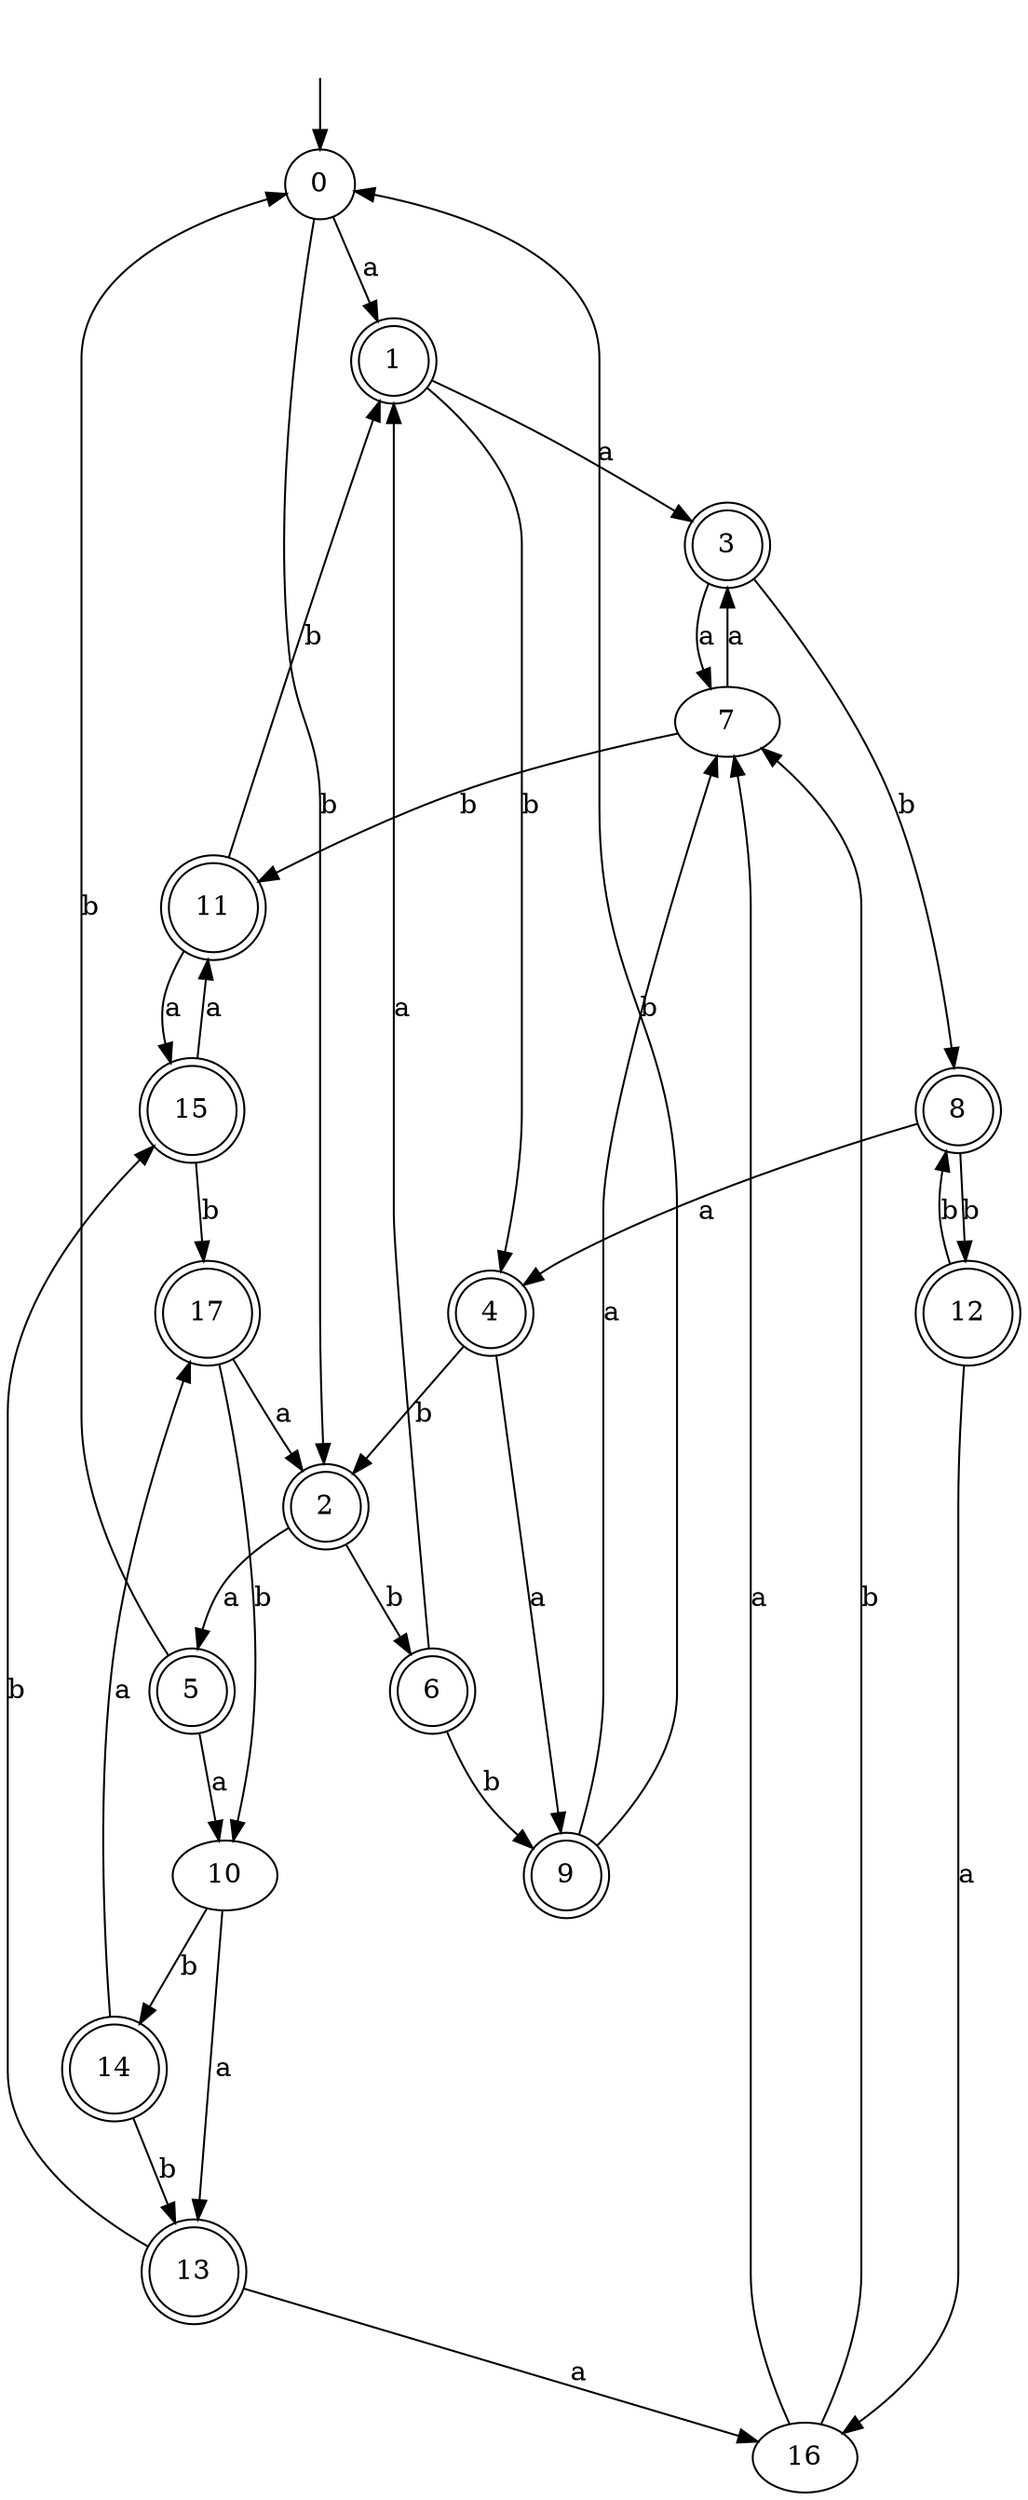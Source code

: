 digraph RandomDFA {
  __start0 [label="", shape=none];
  __start0 -> 0 [label=""];
  0 [shape=circle]
  0 -> 1 [label="a"]
  0 -> 2 [label="b"]
  1 [shape=doublecircle]
  1 -> 3 [label="a"]
  1 -> 4 [label="b"]
  2 [shape=doublecircle]
  2 -> 5 [label="a"]
  2 -> 6 [label="b"]
  3 [shape=doublecircle]
  3 -> 7 [label="a"]
  3 -> 8 [label="b"]
  4 [shape=doublecircle]
  4 -> 9 [label="a"]
  4 -> 2 [label="b"]
  5 [shape=doublecircle]
  5 -> 10 [label="a"]
  5 -> 0 [label="b"]
  6 [shape=doublecircle]
  6 -> 1 [label="a"]
  6 -> 9 [label="b"]
  7
  7 -> 3 [label="a"]
  7 -> 11 [label="b"]
  8 [shape=doublecircle]
  8 -> 4 [label="a"]
  8 -> 12 [label="b"]
  9 [shape=doublecircle]
  9 -> 7 [label="a"]
  9 -> 0 [label="b"]
  10
  10 -> 13 [label="a"]
  10 -> 14 [label="b"]
  11 [shape=doublecircle]
  11 -> 15 [label="a"]
  11 -> 1 [label="b"]
  12 [shape=doublecircle]
  12 -> 16 [label="a"]
  12 -> 8 [label="b"]
  13 [shape=doublecircle]
  13 -> 16 [label="a"]
  13 -> 15 [label="b"]
  14 [shape=doublecircle]
  14 -> 17 [label="a"]
  14 -> 13 [label="b"]
  15 [shape=doublecircle]
  15 -> 11 [label="a"]
  15 -> 17 [label="b"]
  16
  16 -> 7 [label="a"]
  16 -> 7 [label="b"]
  17 [shape=doublecircle]
  17 -> 2 [label="a"]
  17 -> 10 [label="b"]
}
